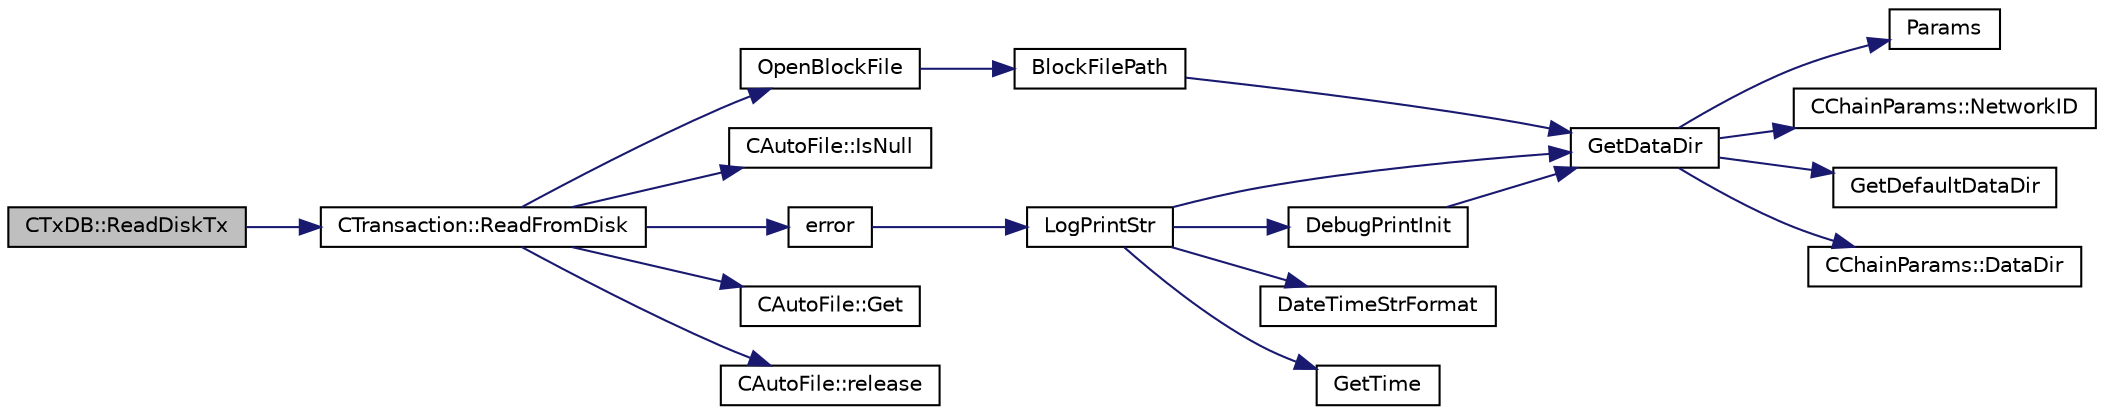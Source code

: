 digraph "CTxDB::ReadDiskTx"
{
  edge [fontname="Helvetica",fontsize="10",labelfontname="Helvetica",labelfontsize="10"];
  node [fontname="Helvetica",fontsize="10",shape=record];
  rankdir="LR";
  Node480 [label="CTxDB::ReadDiskTx",height=0.2,width=0.4,color="black", fillcolor="grey75", style="filled", fontcolor="black"];
  Node480 -> Node481 [color="midnightblue",fontsize="10",style="solid",fontname="Helvetica"];
  Node481 [label="CTransaction::ReadFromDisk",height=0.2,width=0.4,color="black", fillcolor="white", style="filled",URL="$df/d43/class_c_transaction.html#ad9d526afecbd816c385343f60c5352fd"];
  Node481 -> Node482 [color="midnightblue",fontsize="10",style="solid",fontname="Helvetica"];
  Node482 [label="OpenBlockFile",height=0.2,width=0.4,color="black", fillcolor="white", style="filled",URL="$d4/dbf/main_8h.html#acaa494f20aefb99c5f5f9022a97d0040"];
  Node482 -> Node483 [color="midnightblue",fontsize="10",style="solid",fontname="Helvetica"];
  Node483 [label="BlockFilePath",height=0.2,width=0.4,color="black", fillcolor="white", style="filled",URL="$df/d0a/main_8cpp.html#ac8bea30995cabddbc181f7c3b81340f0"];
  Node483 -> Node484 [color="midnightblue",fontsize="10",style="solid",fontname="Helvetica"];
  Node484 [label="GetDataDir",height=0.2,width=0.4,color="black", fillcolor="white", style="filled",URL="$df/d2d/util_8cpp.html#ab83866a054745d4b30a3948a1b44beba"];
  Node484 -> Node485 [color="midnightblue",fontsize="10",style="solid",fontname="Helvetica"];
  Node485 [label="Params",height=0.2,width=0.4,color="black", fillcolor="white", style="filled",URL="$df/dbf/chainparams_8cpp.html#ace5c5b706d71a324a417dd2db394fd4a",tooltip="Return the currently selected parameters. "];
  Node484 -> Node486 [color="midnightblue",fontsize="10",style="solid",fontname="Helvetica"];
  Node486 [label="CChainParams::NetworkID",height=0.2,width=0.4,color="black", fillcolor="white", style="filled",URL="$d1/d4f/class_c_chain_params.html#a90dc493ec0c0325c98c3ac06eb99862b"];
  Node484 -> Node487 [color="midnightblue",fontsize="10",style="solid",fontname="Helvetica"];
  Node487 [label="GetDefaultDataDir",height=0.2,width=0.4,color="black", fillcolor="white", style="filled",URL="$df/d2d/util_8cpp.html#ab272995de020a3bcbf743be630e485c6"];
  Node484 -> Node488 [color="midnightblue",fontsize="10",style="solid",fontname="Helvetica"];
  Node488 [label="CChainParams::DataDir",height=0.2,width=0.4,color="black", fillcolor="white", style="filled",URL="$d1/d4f/class_c_chain_params.html#a959488b5d8e6fe62857940b831d73a78"];
  Node481 -> Node489 [color="midnightblue",fontsize="10",style="solid",fontname="Helvetica"];
  Node489 [label="CAutoFile::IsNull",height=0.2,width=0.4,color="black", fillcolor="white", style="filled",URL="$df/dc9/class_c_auto_file.html#a7fd47268b6d85a89acafdb73559f8e78",tooltip="Return true if the wrapped FILE* is NULL, false otherwise. "];
  Node481 -> Node490 [color="midnightblue",fontsize="10",style="solid",fontname="Helvetica"];
  Node490 [label="error",height=0.2,width=0.4,color="black", fillcolor="white", style="filled",URL="$d8/d3c/util_8h.html#af8985880cf4ef26df0a5aa2ffcb76662"];
  Node490 -> Node491 [color="midnightblue",fontsize="10",style="solid",fontname="Helvetica"];
  Node491 [label="LogPrintStr",height=0.2,width=0.4,color="black", fillcolor="white", style="filled",URL="$d8/d3c/util_8h.html#afd4c3002b2797c0560adddb6af3ca1da"];
  Node491 -> Node492 [color="midnightblue",fontsize="10",style="solid",fontname="Helvetica"];
  Node492 [label="DebugPrintInit",height=0.2,width=0.4,color="black", fillcolor="white", style="filled",URL="$df/d2d/util_8cpp.html#a751ff5f21d880737811136b5e0bcea12"];
  Node492 -> Node484 [color="midnightblue",fontsize="10",style="solid",fontname="Helvetica"];
  Node491 -> Node484 [color="midnightblue",fontsize="10",style="solid",fontname="Helvetica"];
  Node491 -> Node493 [color="midnightblue",fontsize="10",style="solid",fontname="Helvetica"];
  Node493 [label="DateTimeStrFormat",height=0.2,width=0.4,color="black", fillcolor="white", style="filled",URL="$df/d2d/util_8cpp.html#a749bc6776c8ec72d7c5e4dea56aee415"];
  Node491 -> Node494 [color="midnightblue",fontsize="10",style="solid",fontname="Helvetica"];
  Node494 [label="GetTime",height=0.2,width=0.4,color="black", fillcolor="white", style="filled",URL="$df/d2d/util_8cpp.html#a46fac5fba8ba905b5f9acb364f5d8c6f"];
  Node481 -> Node495 [color="midnightblue",fontsize="10",style="solid",fontname="Helvetica"];
  Node495 [label="CAutoFile::Get",height=0.2,width=0.4,color="black", fillcolor="white", style="filled",URL="$df/dc9/class_c_auto_file.html#a2c1ad2d25562fea82a54bdef2793a0dd",tooltip="Get wrapped FILE* without transfer of ownership. "];
  Node481 -> Node496 [color="midnightblue",fontsize="10",style="solid",fontname="Helvetica"];
  Node496 [label="CAutoFile::release",height=0.2,width=0.4,color="black", fillcolor="white", style="filled",URL="$df/dc9/class_c_auto_file.html#a25b51d94dc85c4140da0b15494ac9f8a",tooltip="Get wrapped FILE* with transfer of ownership. "];
}
